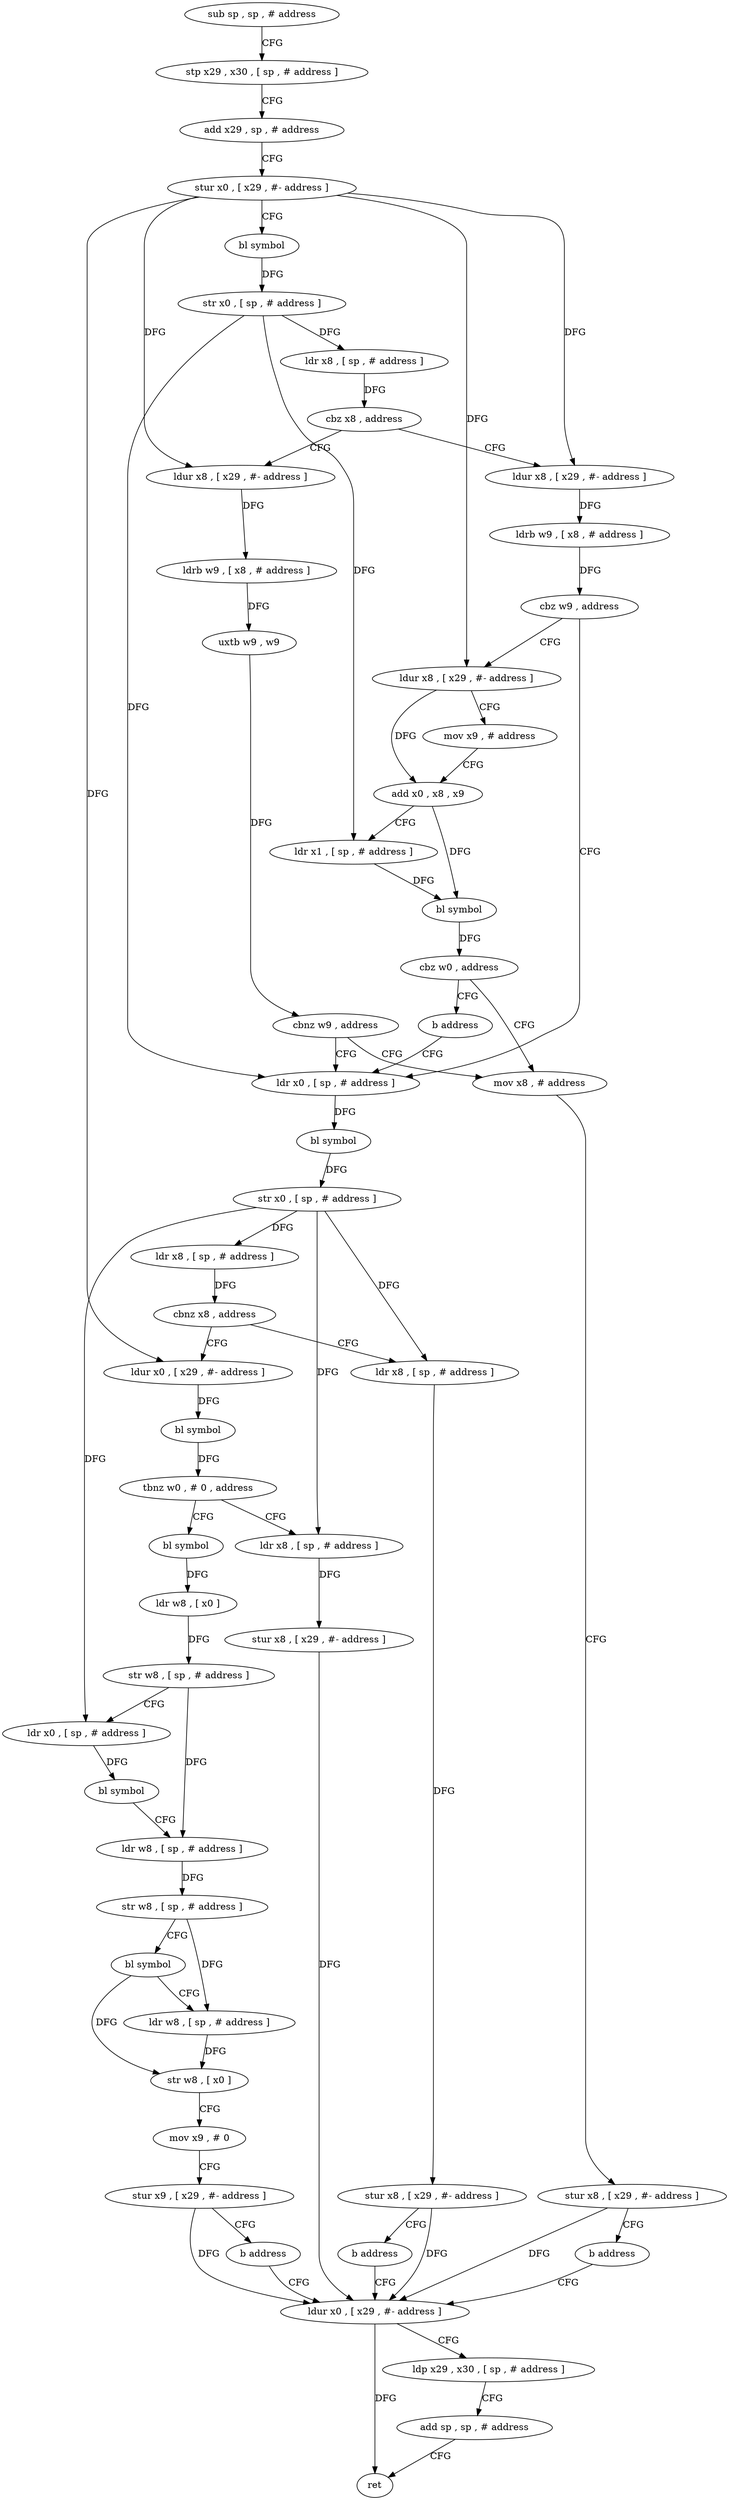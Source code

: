 digraph "func" {
"4322056" [label = "sub sp , sp , # address" ]
"4322060" [label = "stp x29 , x30 , [ sp , # address ]" ]
"4322064" [label = "add x29 , sp , # address" ]
"4322068" [label = "stur x0 , [ x29 , #- address ]" ]
"4322072" [label = "bl symbol" ]
"4322076" [label = "str x0 , [ sp , # address ]" ]
"4322080" [label = "ldr x8 , [ sp , # address ]" ]
"4322084" [label = "cbz x8 , address" ]
"4322128" [label = "ldur x8 , [ x29 , #- address ]" ]
"4322088" [label = "ldur x8 , [ x29 , #- address ]" ]
"4322132" [label = "ldrb w9 , [ x8 , # address ]" ]
"4322136" [label = "uxtb w9 , w9" ]
"4322140" [label = "cbnz w9 , address" ]
"4322156" [label = "ldr x0 , [ sp , # address ]" ]
"4322144" [label = "mov x8 , # address" ]
"4322092" [label = "ldrb w9 , [ x8 , # address ]" ]
"4322096" [label = "cbz w9 , address" ]
"4322100" [label = "ldur x8 , [ x29 , #- address ]" ]
"4322160" [label = "bl symbol" ]
"4322164" [label = "str x0 , [ sp , # address ]" ]
"4322168" [label = "ldr x8 , [ sp , # address ]" ]
"4322172" [label = "cbnz x8 , address" ]
"4322188" [label = "ldur x0 , [ x29 , #- address ]" ]
"4322176" [label = "ldr x8 , [ sp , # address ]" ]
"4322148" [label = "stur x8 , [ x29 , #- address ]" ]
"4322152" [label = "b address" ]
"4322260" [label = "ldur x0 , [ x29 , #- address ]" ]
"4322104" [label = "mov x9 , # address" ]
"4322108" [label = "add x0 , x8 , x9" ]
"4322112" [label = "ldr x1 , [ sp , # address ]" ]
"4322116" [label = "bl symbol" ]
"4322120" [label = "cbz w0 , address" ]
"4322124" [label = "b address" ]
"4322192" [label = "bl symbol" ]
"4322196" [label = "tbnz w0 , # 0 , address" ]
"4322252" [label = "ldr x8 , [ sp , # address ]" ]
"4322200" [label = "bl symbol" ]
"4322180" [label = "stur x8 , [ x29 , #- address ]" ]
"4322184" [label = "b address" ]
"4322264" [label = "ldp x29 , x30 , [ sp , # address ]" ]
"4322268" [label = "add sp , sp , # address" ]
"4322272" [label = "ret" ]
"4322256" [label = "stur x8 , [ x29 , #- address ]" ]
"4322204" [label = "ldr w8 , [ x0 ]" ]
"4322208" [label = "str w8 , [ sp , # address ]" ]
"4322212" [label = "ldr x0 , [ sp , # address ]" ]
"4322216" [label = "bl symbol" ]
"4322220" [label = "ldr w8 , [ sp , # address ]" ]
"4322224" [label = "str w8 , [ sp , # address ]" ]
"4322228" [label = "bl symbol" ]
"4322232" [label = "ldr w8 , [ sp , # address ]" ]
"4322236" [label = "str w8 , [ x0 ]" ]
"4322240" [label = "mov x9 , # 0" ]
"4322244" [label = "stur x9 , [ x29 , #- address ]" ]
"4322248" [label = "b address" ]
"4322056" -> "4322060" [ label = "CFG" ]
"4322060" -> "4322064" [ label = "CFG" ]
"4322064" -> "4322068" [ label = "CFG" ]
"4322068" -> "4322072" [ label = "CFG" ]
"4322068" -> "4322128" [ label = "DFG" ]
"4322068" -> "4322088" [ label = "DFG" ]
"4322068" -> "4322100" [ label = "DFG" ]
"4322068" -> "4322188" [ label = "DFG" ]
"4322072" -> "4322076" [ label = "DFG" ]
"4322076" -> "4322080" [ label = "DFG" ]
"4322076" -> "4322156" [ label = "DFG" ]
"4322076" -> "4322112" [ label = "DFG" ]
"4322080" -> "4322084" [ label = "DFG" ]
"4322084" -> "4322128" [ label = "CFG" ]
"4322084" -> "4322088" [ label = "CFG" ]
"4322128" -> "4322132" [ label = "DFG" ]
"4322088" -> "4322092" [ label = "DFG" ]
"4322132" -> "4322136" [ label = "DFG" ]
"4322136" -> "4322140" [ label = "DFG" ]
"4322140" -> "4322156" [ label = "CFG" ]
"4322140" -> "4322144" [ label = "CFG" ]
"4322156" -> "4322160" [ label = "DFG" ]
"4322144" -> "4322148" [ label = "CFG" ]
"4322092" -> "4322096" [ label = "DFG" ]
"4322096" -> "4322156" [ label = "CFG" ]
"4322096" -> "4322100" [ label = "CFG" ]
"4322100" -> "4322104" [ label = "CFG" ]
"4322100" -> "4322108" [ label = "DFG" ]
"4322160" -> "4322164" [ label = "DFG" ]
"4322164" -> "4322168" [ label = "DFG" ]
"4322164" -> "4322176" [ label = "DFG" ]
"4322164" -> "4322252" [ label = "DFG" ]
"4322164" -> "4322212" [ label = "DFG" ]
"4322168" -> "4322172" [ label = "DFG" ]
"4322172" -> "4322188" [ label = "CFG" ]
"4322172" -> "4322176" [ label = "CFG" ]
"4322188" -> "4322192" [ label = "DFG" ]
"4322176" -> "4322180" [ label = "DFG" ]
"4322148" -> "4322152" [ label = "CFG" ]
"4322148" -> "4322260" [ label = "DFG" ]
"4322152" -> "4322260" [ label = "CFG" ]
"4322260" -> "4322264" [ label = "CFG" ]
"4322260" -> "4322272" [ label = "DFG" ]
"4322104" -> "4322108" [ label = "CFG" ]
"4322108" -> "4322112" [ label = "CFG" ]
"4322108" -> "4322116" [ label = "DFG" ]
"4322112" -> "4322116" [ label = "DFG" ]
"4322116" -> "4322120" [ label = "DFG" ]
"4322120" -> "4322144" [ label = "CFG" ]
"4322120" -> "4322124" [ label = "CFG" ]
"4322124" -> "4322156" [ label = "CFG" ]
"4322192" -> "4322196" [ label = "DFG" ]
"4322196" -> "4322252" [ label = "CFG" ]
"4322196" -> "4322200" [ label = "CFG" ]
"4322252" -> "4322256" [ label = "DFG" ]
"4322200" -> "4322204" [ label = "DFG" ]
"4322180" -> "4322184" [ label = "CFG" ]
"4322180" -> "4322260" [ label = "DFG" ]
"4322184" -> "4322260" [ label = "CFG" ]
"4322264" -> "4322268" [ label = "CFG" ]
"4322268" -> "4322272" [ label = "CFG" ]
"4322256" -> "4322260" [ label = "DFG" ]
"4322204" -> "4322208" [ label = "DFG" ]
"4322208" -> "4322212" [ label = "CFG" ]
"4322208" -> "4322220" [ label = "DFG" ]
"4322212" -> "4322216" [ label = "DFG" ]
"4322216" -> "4322220" [ label = "CFG" ]
"4322220" -> "4322224" [ label = "DFG" ]
"4322224" -> "4322228" [ label = "CFG" ]
"4322224" -> "4322232" [ label = "DFG" ]
"4322228" -> "4322232" [ label = "CFG" ]
"4322228" -> "4322236" [ label = "DFG" ]
"4322232" -> "4322236" [ label = "DFG" ]
"4322236" -> "4322240" [ label = "CFG" ]
"4322240" -> "4322244" [ label = "CFG" ]
"4322244" -> "4322248" [ label = "CFG" ]
"4322244" -> "4322260" [ label = "DFG" ]
"4322248" -> "4322260" [ label = "CFG" ]
}
